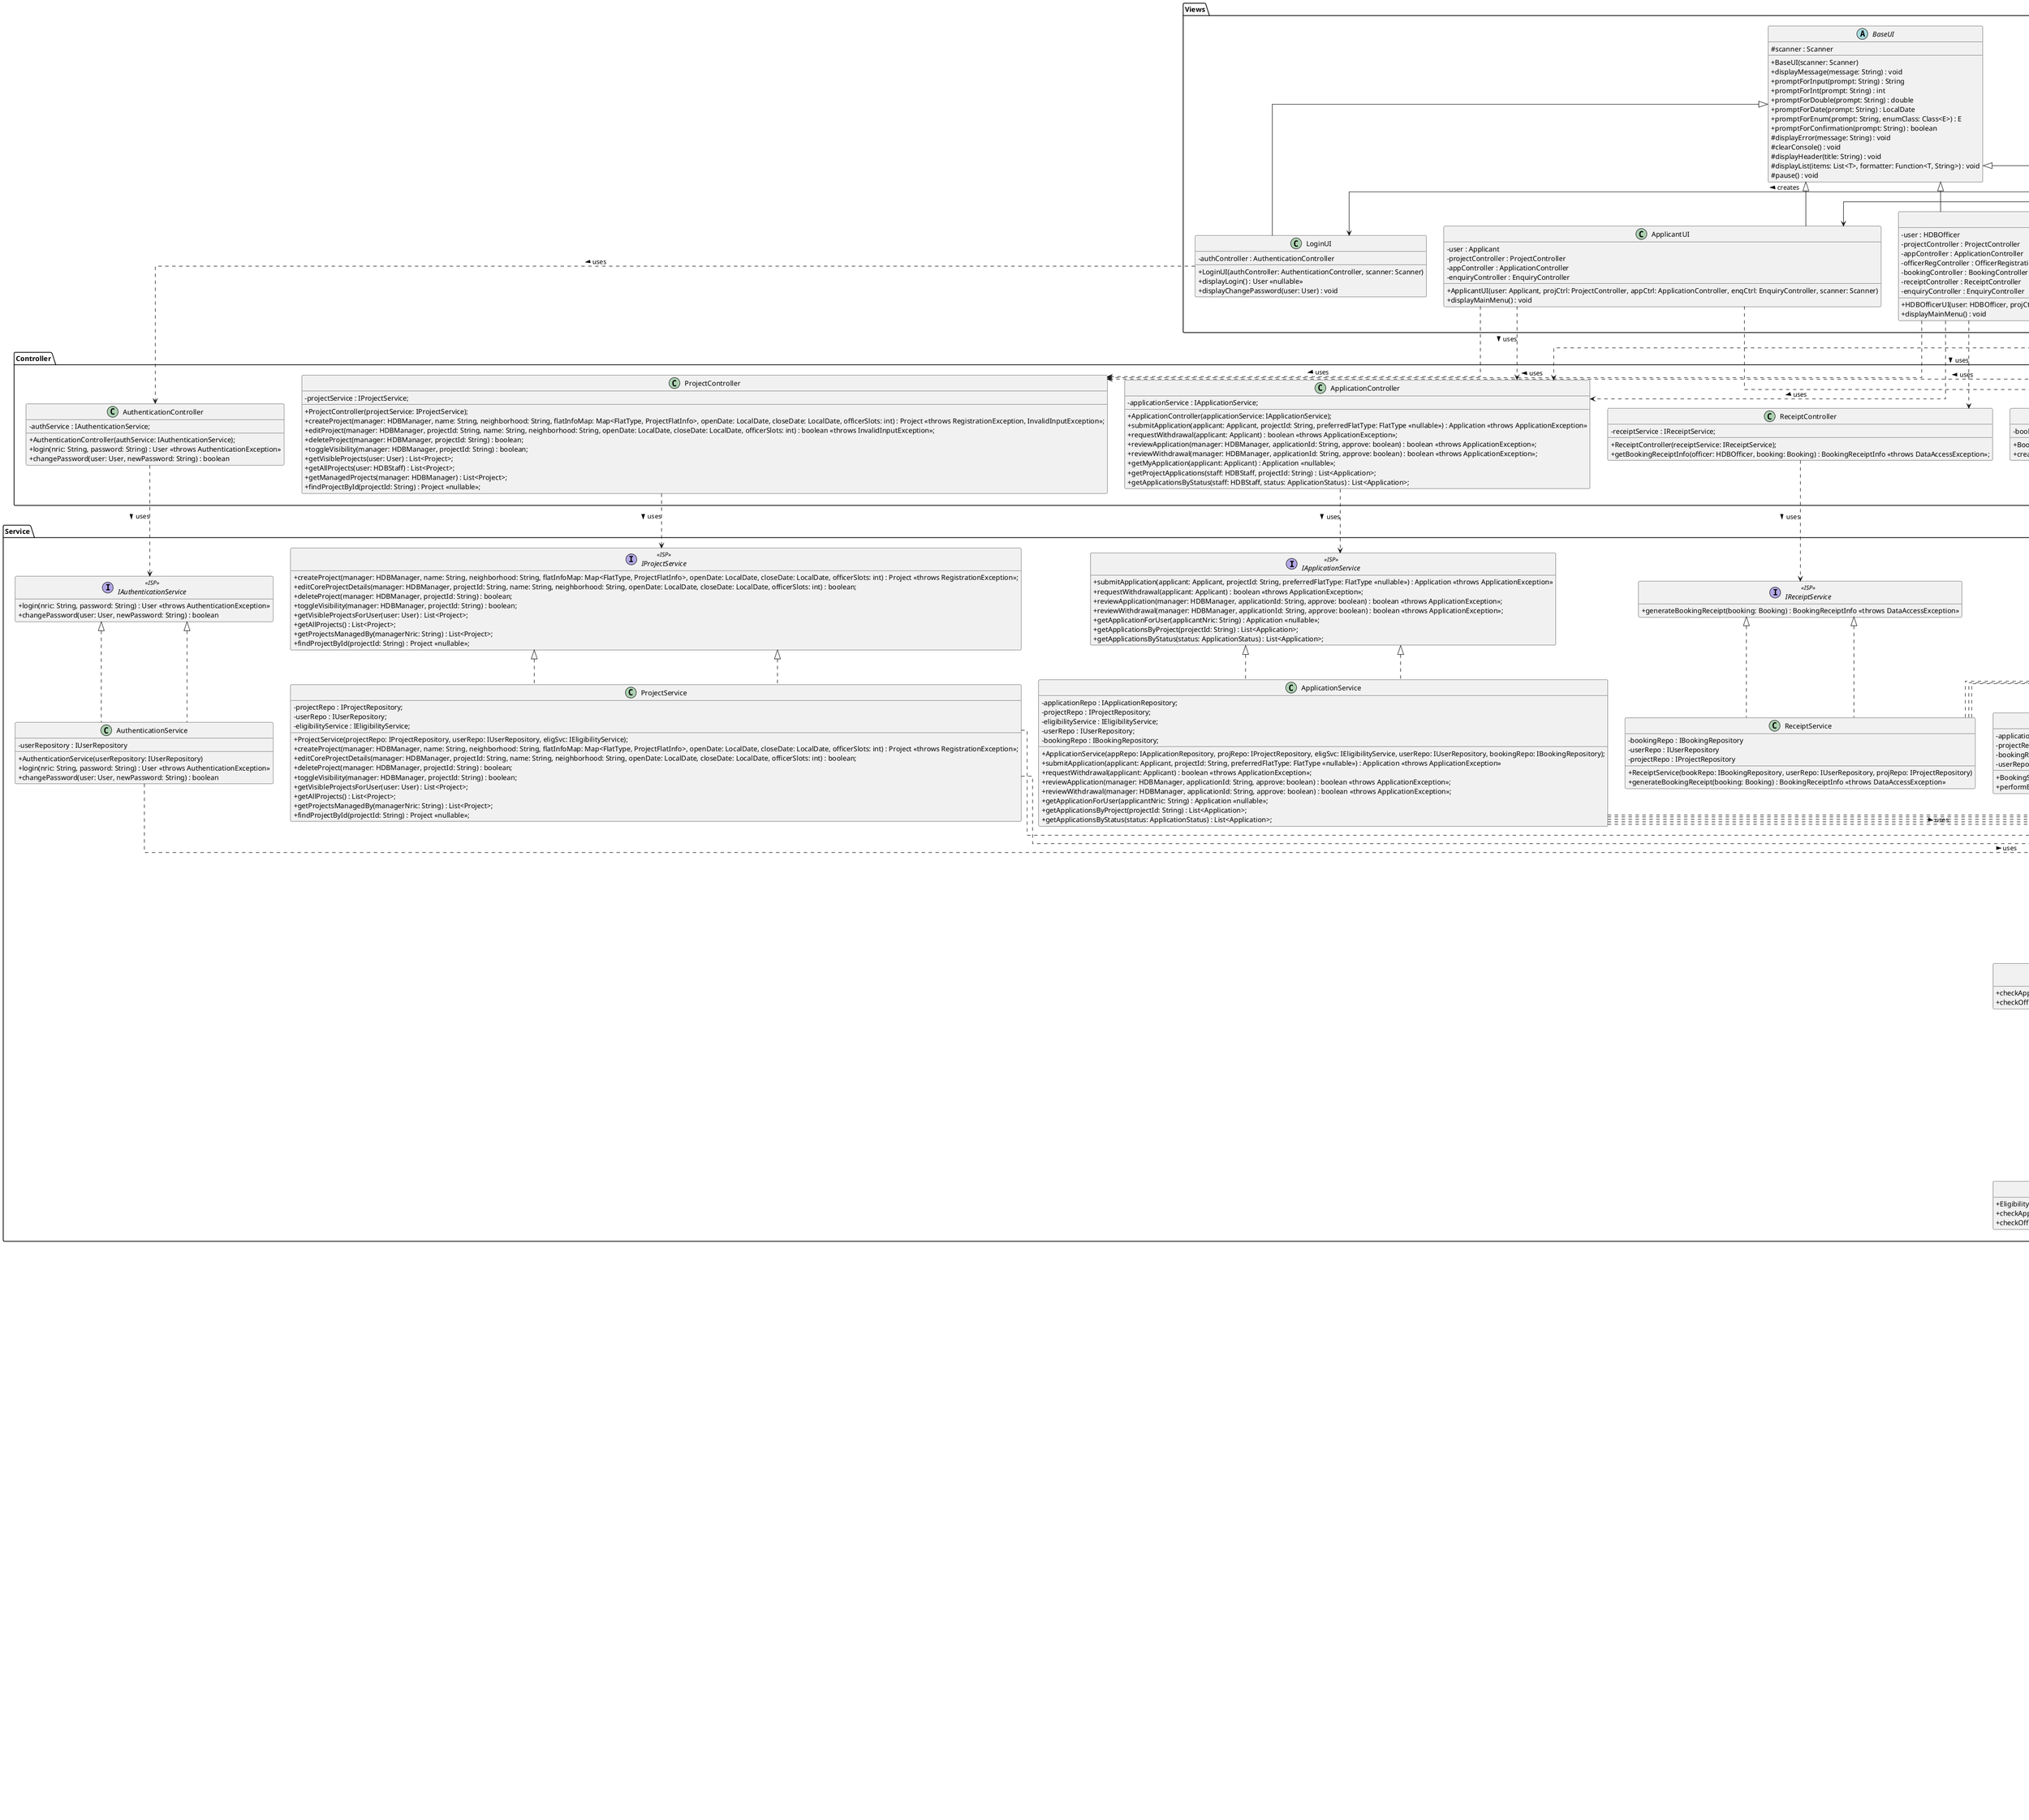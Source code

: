 @startuml

' --- Settings ---
skinparam classAttributeIconSize 0
hide empty members
skinparam packageStyle rect
skinparam linetype ortho

' --- Enums ---
enum ApplicationStatus {
    PENDING
    SUCCESSFUL
    UNSUCCESSFUL
    BOOKED
}
enum MaritalStatus {
    SINGLE
    MARRIED
}
enum OfficerRegStatus {
    PENDING
    APPROVED
    REJECTED
}
enum UserRole {
    APPLICANT
    HDB_OFFICER
    HDB_MANAGER
}
enum FlatType {
    TWO_ROOM
    THREE_ROOM
}

' --- Entity Layer ---
package Entity <<Folder>> {
    abstract class User {
        # nric : String
        # passwordHash : String
        # name: String
        # age : int
        # maritalStatus : MaritalStatus
        # role : UserRole <<get>>
        + {abstract} getRole() : UserRole
        + verifyPassword(password: String) : boolean
        + updatePasswordHash(newHash: String) : void
        + getNric() : String
        + getName() : String
        + getAge() : int
        + getMaritalStatus() : MaritalStatus
        + getPasswordHash() : String
    }

    class Applicant extends User {
        + Applicant(nric: String, hash: String, name: String, age: int, status: MaritalStatus)
        + getRole() : UserRole <<override>>
    }

    abstract class HDBStaff extends User {
         + HDBStaff(nric: String, hash: String, name: String, age: int, status: MaritalStatus)
    }

    class HDBOfficer extends HDBStaff {
        + HDBOfficer(nric: String, hash: String, name: String, age: int, status: MaritalStatus)
        + getRole() : UserRole <<override>>
    }

    class HDBManager extends HDBStaff {
        + HDBManager(nric: String, hash: String, name: String, age: int, status: MaritalStatus)
        + getRole() : UserRole <<override>>
    }

    class ProjectFlatInfo {
        + flatType : FlatType
        + totalUnits : int
        + remainingUnits : int
        + price : double
        + ProjectFlatInfo(flatType: FlatType, totalUnits: int, remainingUnits: int, price: double)
        + decreaseRemainingUnits() : boolean
        + increaseRemainingUnits() : void
        + getTypeName() : String ' Returns enum name or custom string
        + getTotalUnits() : int
        + getRemainingUnits() : int
        + getPrice() : double
    }

    class Project {
        + projectId : String
        + projectName : String
        + neighborhood : String
        + flatTypes : Map<FlatType, ProjectFlatInfo> <<get>>
        + openingDate : LocalDate
        + closingDate : LocalDate
        + managerNric : String
        + maxOfficerSlots : int
        + isVisible : boolean
        + approvedOfficerNrics : List<String> <<get>>
        + Project(id: String, name: String, neighborhood: String, flatTypes: Map<FlatType, ProjectFlatInfo>, openDate: LocalDate, closeDate: LocalDate, managerNric: String, maxOfficerSlots: int)
        + setVisibility(visible: boolean) : void
        + addApprovedOfficer(officerNric: String) : boolean
        + removeApprovedOfficer(officerNric: String) : boolean
        + getFlatInfo(flatType: FlatType) : ProjectFlatInfo <<nullable>>
        + getProjectId() : String
        + getProjectName() : String
        + getNeighborhood() : String
        + getOpeningDate() : LocalDate
        + getClosingDate() : LocalDate
        + getManagerNric() : String
        + getMaxOfficerSlots() : int
        + isVisible() : boolean
        + getApprovedOfficerNrics() : List<String>
    }

    class Application {
        + applicationId : String
        + applicantNric : String <<get>>
        + projectId : String <<get>>
        + submissionDate : LocalDate <<get>>
        + status : ApplicationStatus
        + requestedWithdrawalDate : LocalDate <<nullable>> ' Set by ApplicationService
        + preferredFlatType : FlatType <<nullable>> <<get>> <<set>>
        + Application(appId: String, applicantNric: String, projId: String, submissionDate: LocalDate)
        + setStatus(newStatus: ApplicationStatus) : void ' Called by ApplicationService
        + getApplicationId() : String
        + getStatus() : ApplicationStatus
    }

    class Booking {
        + bookingId : String
        + applicationId : String <<get>> <<Unique>>
        + applicantNric : String <<get>>
        + projectId : String <<get>>
        + bookedFlatType : FlatType <<get>>
        + bookingDate : LocalDate <<get>>
        + Booking(bookId: String, appId: String, applicantNric: String, projId: String, flatType: FlatType, bookingDate: LocalDate)
        + getBookingId() : String
        + getBookedFlatType() : FlatType
        + getBookingDate() : LocalDate
    }

    class BookingReceiptInfo {
        + applicantName : String
        + applicantNric : String
        + applicantAge : int
        + applicantMaritalStatus : MaritalStatus
        + bookedFlatType : FlatType
        + projectName : String
        + projectNeighborhood : String
        + bookingId : String
        + bookingDate : LocalDate
        ' + Add constructor and getters
    }

    class Enquiry {
        + enquiryId : String
        + userNric : String <<get>>
        + projectId : String <<nullable>>
        + content : String
        + reply : String <<nullable>>
        + isReplied : boolean
        + submissionDate : LocalDate <<get>>
        + replyDate : LocalDate <<nullable>>
        + Enquiry(enqId: String, userNric: String, projId: String, content: String, submissionDate: LocalDate)
        + addReply(replyContent: String, replyDate: LocalDate) : void
        + editContent(newContent: String) : void
        + getEnquiryId() : String
        + getProjectId() : String <<nullable>>
        + getContent() : String
        + getReply() : String <<nullable>>
        + isReplied() : boolean
        + getReplyDate() : LocalDate <<nullable>>
    }

     class OfficerRegistration {
        + registrationId : String
        + officerNric : String <<get>>
        + projectId : String <<get>>
        + requestDate : LocalDate <<get>>
        + status : OfficerRegStatus
        + OfficerRegistration(regId: String, officerNric: String, projId: String, requestDate: LocalDate)
        + setStatus(newStatus: OfficerRegStatus) : void ' Called by OfficerRegistrationService
        + getRegistrationId() : String
        + getStatus() : OfficerRegStatus
    }
}

' --- Exception Package ---
package Exception <<Folder>> {
    class ApplicationException extends Exception {
        + ApplicationException(message: String)
    }
    class AuthenticationException extends Exception {
        + AuthenticationException(message: String)
    }
    class BookingException extends Exception {
        + BookingException(message: String)
    }
    class DataAccessException extends RuntimeException {
        + DataAccessException(message: String, cause: Throwable)
    }
    class RegistrationException extends Exception {
        + RegistrationException(message: String)
    }
     class InvalidInputException extends Exception {
        + InvalidInputException(message: String)
    }
}

' --- Repository Package ---
package Repository <<Folder>> {
    interface IRepository<T, ID> <<DIP>> {
        + findById(id : ID) : T <<nullable>>
        + findAll() : Map<ID, T>
        + save(entity : T) : void
        + saveAll(entities: Map<ID, T>) : void
        + loadAll() : Map<ID, T> <<throws DataAccessException>>
        ' + deleteById(id: ID) : void ' Optional
    }

    interface IUserRepository extends IRepository<User, String> {
        ' Add any user-specific query methods here (if needed later)
    }

    interface IProjectRepository extends IRepository<Project, String> {
        ' Add any project-specific query methods here (if needed later)
    }

    interface IApplicationRepository extends IRepository<Application, String> {
        + findByApplicantNric(nric: String) : Application <<nullable>>
        + findByProjectId(projectId: String) : List<Application>
    }

    interface IBookingRepository extends IRepository<Booking, String> {
        + findByApplicantNric(nric: String) : Booking <<nullable>>
        + findByApplicationId(applicationId: String) : Booking <<nullable>>
    }

    interface IEnquiryRepository extends IRepository<Enquiry, String> {
        + findByUserNric(nric: String) : List<Enquiry>
        + findByProjectId(projectId: String) : List<Enquiry>
    }

    interface IOfficerRegistrationRepository extends IRepository<OfficerRegistration, String> {
        + findByOfficerNric(nric: String) : List<OfficerRegistration>
        + findByProjectId(projectId: String) : List<OfficerRegistration>
    }

    class UserRepository implements IUserRepository {
        - USER_FILE_PATH : String <<static>> final
        - users : Map<String, User>
        + UserRepository()
        + loadAll() : Map<String, User> <<throws DataAccessException>>
        + saveAll(users: Map<String, User>) : void
        + save(user: User) : void
        + findById(nric: String) : User <<nullable>>
        + findAll() : Map<String, User>
    }

    class ProjectRepository implements IProjectRepository {
        - PROJECT_FILE_PATH : String <<static>> final
        - FLAT_INFO_FILE_PATH : String <<static>> final
        - projects : Map<String, Project>
        + ProjectRepository()
        + loadAll() : Map<String, Project> <<throws DataAccessException>>
        + saveAll(projects: Map<String, Project>) : void
        + save(project: Project) : void
        + findById(projectId: String) : Project <<nullable>>
        + findAll() : Map<String, Project>
    }

    class ApplicationRepository implements IApplicationRepository {
        - APPLICATION_FILE_PATH : String <<static>> final
        - applications : Map<String, Application>
        + ApplicationRepository()
        + loadAll() : Map<String, Application> <<throws DataAccessException>>
        + saveAll(applications: Map<String, Application>) : void
        + save(application: Application) : void
        + findById(applicationId: String) : Application <<nullable>>
        + findAll() : Map<String, Application>
        + findByApplicantNric(nric: String) : Application <<nullable>>
        + findByProjectId(projectId: String) : List<Application>
    }

    class BookingRepository implements IBookingRepository {
        - BOOKING_FILE_PATH : String <<static>> final
        - bookings : Map<String, Booking>
        + BookingRepository()
        + loadAll() : Map<String, Booking> <<throws DataAccessException>>
        + saveAll(bookings: Map<String, Booking>) : void
        + save(booking: Booking) : void
        + findById(bookingId: String) : Booking <<nullable>>
        + findAll() : Map<String, Booking>
        + findByApplicantNric(nric: String) : Booking <<nullable>>
        + findByApplicationId(applicationId: String) : Booking <<nullable>>
    }

    class EnquiryRepository implements IEnquiryRepository {
        - ENQUIRY_FILE_PATH : String <<static>> final
        - enquiries : Map<String, Enquiry>
        + EnquiryRepository()
        + loadAll() : Map<String, Enquiry> <<throws DataAccessException>>
        + saveAll(enquiries: Map<String, Enquiry>) : void
        + save(enquiry: Enquiry) : void
        + findById(enquiryId: String) : Enquiry <<nullable>>
        + findAll() : Map<String, Enquiry>
        + findByUserNric(nric: String) : List<Enquiry>
        + findByProjectId(projectId: String) : List<Enquiry>
    }

    class OfficerRegistrationRepository implements IOfficerRegistrationRepository {
        - OFFICER_REGISTRATION_FILE_PATH : String <<static>> final
        - registrations : Map<String, OfficerRegistration>
        + OfficerRegistrationRepository()
        + loadAll() : Map<String, OfficerRegistration> <<throws DataAccessException>>
        + saveAll(registrations: Map<String, OfficerRegistration>) : void
        + save(registration: OfficerRegistration) : void
        + findById(registrationId: String) : OfficerRegistration <<nullable>>
        + findAll() : Map<String, OfficerRegistration>
        + findByOfficerNric(nric: String) : List<OfficerRegistration>
        + findByProjectId(projectId: String) : List<OfficerRegistration>
    }
}

' --- Utility Package ---
package Utility <<Folder>> {
    class FileUtils <<Utility>> {
        + {static} readCsvLines(filePath: String) : List<String[]> <<throws IOException>>
        + {static} writeCsvLines(filePath: String, data: List<String[]>, header: String[]) : void <<throws IOException>>
        + {static} parseLocalDate(dateString: String) : LocalDate <<nullable>>
        + {static} formatLocalDate(date: LocalDate) : String
        + {static} parseEnum(enumClass: Class<E>, value: String, defaultValue: E) : E
        + {static} joinList(list: List<String>, delimiter: String) : String
        + {static} splitString(str: String, delimiter: String) : List<String>
        + {static} parseIntOrDefault(value: String, defaultValue: Integer) : Integer
        + {static} parseDoubleOrDefault(value: String, defaultValue: Double) : Double
    }
    class InputUtil <<Utility>> {
        + {static} validateNRIC(nric: String) : boolean
        + {static} readPassword(scanner: Scanner) : String
        + {static} readDate(prompt: String, scanner: Scanner) : LocalDate
        + {static} readMandatoryString(prompt: String, scanner: Scanner) : String
        + {static} readInt(prompt: String, scanner: Scanner) : int
        + {static} readDouble(prompt: String, scanner: Scanner) : double
        + {static} readEnum(prompt: String, enumClass: Class<E>, scanner: Scanner) : E <<throws InvalidInputException>>
        ' Add other necessary static input methods
    }
    class PasswordUtil <<Utility>> {
        + {static} hashPassword(plainPassword: String) : String
        + {static} verifyPassword(plainPassword: String, storedHash: String) : boolean
    }
    class IdGenerator <<Utility>> {
        + {static} generateApplicationId() : String
        + {static} generateBookingId() : String
        + {static} generateEnquiryId() : String
        + {static} generateOfficerRegId() : String
        + {static} generateProjectId() : String
        + {static} generateProjectFlatInfoId() : String
    }
}

' --- Service Layer ---
package Service <<Folder>> {
    interface IAuthenticationService <<ISP>> {
        + login(nric: String, password: String) : User <<throws AuthenticationException>>
        + changePassword(user: User, newPassword: String) : boolean
    }
    class AuthenticationService implements IAuthenticationService {
        - userRepository : IUserRepository
        + AuthenticationService(userRepository: IUserRepository)
        + login(nric: String, password: String) : User <<throws AuthenticationException>>
        + changePassword(user: User, newPassword: String) : boolean
    }

    interface IBookingService <<ISP>> {
         + performBooking(officer: HDBOfficer, applicantNric: String, flatType: FlatType) : Booking <<throws BookingException>>
    }
    class BookingService implements IBookingService {
        - applicationRepo : IApplicationRepository
        - projectRepo : IProjectRepository
        - bookingRepo : IBookingRepository
        - userRepo : IUserRepository
        + BookingService(appRepo: IApplicationRepository, projRepo: IProjectRepository, bookingRepo: IBookingRepository, userRepo: IUserRepository)
        + performBooking(officer: HDBOfficer, applicantNric: String, flatType: FlatType) : Booking <<throws BookingException>>
    }

    interface IReceiptService <<ISP>> {
        + generateBookingReceipt(booking: Booking) : BookingReceiptInfo <<throws DataAccessException>>
    }
    class ReceiptService implements IReceiptService {
         - bookingRepo : IBookingRepository
         - userRepo : IUserRepository
         - projectRepo : IProjectRepository
        + ReceiptService(bookRepo: IBookingRepository, userRepo: IUserRepository, projRepo: IProjectRepository)
        + generateBookingReceipt(booking: Booking) : BookingReceiptInfo <<throws DataAccessException>>
    }

    interface IEligibilityService <<ISP>> {
         + checkApplicationEligibility(applicant: Applicant, project: Project) : boolean
         + checkOfficerRegistrationEligibility(officer: HDBOfficer, project: Project, allRegistrations: Collection<OfficerRegistration>, allApplications: Collection<Application>) : boolean
     }
     class EligibilityService implements IEligibilityService {
         + EligibilityService()
         + checkApplicationEligibility(applicant: Applicant, project: Project) : boolean
         + checkOfficerRegistrationEligibility(officer: HDBOfficer, project: Project, allRegistrations: Collection<OfficerRegistration>, allApplications: Collection<Application>) : boolean
     }

      interface IProjectService <<ISP>> {
        + createProject(manager: HDBManager, name: String, neighborhood: String, flatInfoMap: Map<FlatType, ProjectFlatInfo>, openDate: LocalDate, closeDate: LocalDate, officerSlots: int) : Project <<throws RegistrationException>>;
        + editCoreProjectDetails(manager: HDBManager, projectId: String, name: String, neighborhood: String, openDate: LocalDate, closeDate: LocalDate, officerSlots: int) : boolean;
        + deleteProject(manager: HDBManager, projectId: String) : boolean;
        + toggleVisibility(manager: HDBManager, projectId: String) : boolean;
        + getVisibleProjectsForUser(user: User) : List<Project>;
        + getAllProjects() : List<Project>;
        + getProjectsManagedBy(managerNric: String) : List<Project>;
        + findProjectById(projectId: String) : Project <<nullable>>;
    }

    class ProjectService implements IProjectService {
        - projectRepo : IProjectRepository;
        - userRepo : IUserRepository;
        - eligibilityService : IEligibilityService;
        + ProjectService(projectRepo: IProjectRepository, userRepo: IUserRepository, eligSvc: IEligibilityService);
        + createProject(manager: HDBManager, name: String, neighborhood: String, flatInfoMap: Map<FlatType, ProjectFlatInfo>, openDate: LocalDate, closeDate: LocalDate, officerSlots: int) : Project <<throws RegistrationException>>;
        + editCoreProjectDetails(manager: HDBManager, projectId: String, name: String, neighborhood: String, openDate: LocalDate, closeDate: LocalDate, officerSlots: int) : boolean;
        + deleteProject(manager: HDBManager, projectId: String) : boolean;
        + toggleVisibility(manager: HDBManager, projectId: String) : boolean;
        + getVisibleProjectsForUser(user: User) : List<Project>;
        + getAllProjects() : List<Project>;
        + getProjectsManagedBy(managerNric: String) : List<Project>;
        + findProjectById(projectId: String) : Project <<nullable>>;
    }

    interface IApplicationService <<ISP>> {
        + submitApplication(applicant: Applicant, projectId: String, preferredFlatType: FlatType <<nullable>>) : Application <<throws ApplicationException>>
        + requestWithdrawal(applicant: Applicant) : boolean <<throws ApplicationException>>;
        + reviewApplication(manager: HDBManager, applicationId: String, approve: boolean) : boolean <<throws ApplicationException>>;
        + reviewWithdrawal(manager: HDBManager, applicationId: String, approve: boolean) : boolean <<throws ApplicationException>>;
        + getApplicationForUser(applicantNric: String) : Application <<nullable>>;
        + getApplicationsByProject(projectId: String) : List<Application>;
        + getApplicationsByStatus(status: ApplicationStatus) : List<Application>;
    }
    class ApplicationService implements IApplicationService {
        - applicationRepo : IApplicationRepository;
        - projectRepo : IProjectRepository;
        - eligibilityService : IEligibilityService;
        - userRepo : IUserRepository;
        - bookingRepo : IBookingRepository;
        + ApplicationService(appRepo: IApplicationRepository, projRepo: IProjectRepository, eligSvc: IEligibilityService, userRepo: IUserRepository, bookingRepo: IBookingRepository);
        + submitApplication(applicant: Applicant, projectId: String, preferredFlatType: FlatType <<nullable>>) : Application <<throws ApplicationException>>
        + requestWithdrawal(applicant: Applicant) : boolean <<throws ApplicationException>>;
        + reviewApplication(manager: HDBManager, applicationId: String, approve: boolean) : boolean <<throws ApplicationException>>;
        + reviewWithdrawal(manager: HDBManager, applicationId: String, approve: boolean) : boolean <<throws ApplicationException>>;
        + getApplicationForUser(applicantNric: String) : Application <<nullable>>;
        + getApplicationsByProject(projectId: String) : List<Application>;
        + getApplicationsByStatus(status: ApplicationStatus) : List<Application>;
    }

    interface IOfficerRegistrationService <<ISP>> {
         + requestProjectRegistration(officer: HDBOfficer, projectId: String) : OfficerRegistration <<throws RegistrationException>>;
         + reviewRegistration(manager: HDBManager, registrationId: String, approve: boolean) : boolean <<throws RegistrationException>>;
         + getRegistrationStatus(officer: HDBOfficer, projectId: String) : OfficerRegStatus <<nullable>>;
         + getPendingRegistrations() : List<OfficerRegistration>;
         + getRegistrationsByProject(projectId: String) : List<OfficerRegistration>;
    }
    class OfficerRegistrationService implements IOfficerRegistrationService {
        - registrationRepo : IOfficerRegistrationRepository;
        - projectRepo : IProjectRepository;
        - applicationRepo : IApplicationRepository;
        - eligibilityService : IEligibilityService;
        + OfficerRegistrationService(regRepo: IOfficerRegistrationRepository, projRepo: IProjectRepository, appRepo: IApplicationRepository, eligSvc: IEligibilityService);
        + requestProjectRegistration(officer: HDBOfficer, projectId: String) : OfficerRegistration <<throws RegistrationException>>;
        + reviewRegistration(manager: HDBManager, registrationId: String, approve: boolean) : boolean <<throws RegistrationException>>;
        + getRegistrationStatus(officer: HDBOfficer, projectId: String) : OfficerRegStatus <<nullable>>;
        + getPendingRegistrations() : List<OfficerRegistration>;
        + getRegistrationsByProject(projectId: String) : List<OfficerRegistration>;
    }

    interface IEnquiryService <<ISP>> {
        + createEnquiry(user: User, projectId: String <<nullable>>, content: String) : Enquiry;
        + editEnquiry(enquiryId: String, newContent: String, user: User) : boolean;
        + deleteEnquiry(enquiryId: String, user: User) : boolean;
        + replyToEnquiry(enquiryId: String, replyContent: String, staff: HDBStaff) : boolean;
        + viewMyEnquiries(user: User) : List<Enquiry>;
        + viewAllEnquiries() : List<Enquiry>;
        + viewProjectEnquiries(projectId: String) : List<Enquiry>;
        + findEnquiryById(enquiryId: String) : Enquiry <<nullable>>;
    }
    class EnquiryService implements IEnquiryService {
        - enquiryRepo : IEnquiryRepository;
        + EnquiryService(enquiryRepo: IEnquiryRepository);
        + createEnquiry(user: User, projectId: String <<nullable>>, content: String) : Enquiry;
        + editEnquiry(enquiryId: String, newContent: String, user: User) : boolean;
        + deleteEnquiry(enquiryId: String, user: User) : boolean;
        + replyToEnquiry(enquiryId: String, replyContent: String, staff: HDBStaff) : boolean;
        + viewMyEnquiries(user: User) : List<Enquiry>;
        + viewAllEnquiries() : List<Enquiry>;
        + viewProjectEnquiries(projectId: String) : List<Enquiry>;
        + findEnquiryById(enquiryId: String) : Enquiry <<nullable>>;
    }

     interface IReportService <<ISP>> {
        + generateBookingReport(filters: Map<String, String>) : String;
     }
     class ReportService implements IReportService {
         - applicationRepo : IApplicationRepository;
         - bookingRepo : IBookingRepository;
         - projectRepo : IProjectRepository;
         - userRepo : IUserRepository;
         + ReportService(appRepo: IApplicationRepository, bookRepo: IBookingRepository, projRepo: IProjectRepository, userRepo: IUserRepository);
         + generateBookingReport(filters: Map<String, String>) : String;
     }
}

' --- Controller Layer ---
package Controller <<Folder>> {
    class ControllerContainer {
       + authController : AuthenticationController
       + projectController : ProjectController
       + appController : ApplicationController
       + officerRegController : OfficerRegistrationController
       + bookingController : BookingController
       + receiptController : ReceiptController
       + enquiryController : EnquiryController
       + reportController : ReportController
       + ControllerContainer(auth: AuthenticationController, proj: ProjectController, app: ApplicationController, reg: OfficerRegistrationController, book: BookingController, receipt: ReceiptController, enq: EnquiryController, report: ReportController)
    }

    class AuthenticationController {
        - authService : IAuthenticationService;
        + AuthenticationController(authService: IAuthenticationService);
        + login(nric: String, password: String) : User <<throws AuthenticationException>>
        + changePassword(user: User, newPassword: String) : boolean
    }

    class ProjectController {
        - projectService : IProjectService;
        + ProjectController(projectService: IProjectService);
        + createProject(manager: HDBManager, name: String, neighborhood: String, flatInfoMap: Map<FlatType, ProjectFlatInfo>, openDate: LocalDate, closeDate: LocalDate, officerSlots: int) : Project <<throws RegistrationException, InvalidInputException>>;
        + editProject(manager: HDBManager, projectId: String, name: String, neighborhood: String, openDate: LocalDate, closeDate: LocalDate, officerSlots: int) : boolean <<throws InvalidInputException>>;
        + deleteProject(manager: HDBManager, projectId: String) : boolean;
        + toggleVisibility(manager: HDBManager, projectId: String) : boolean;
        + getVisibleProjects(user: User) : List<Project>;
        + getAllProjects(user: HDBStaff) : List<Project>;
        + getManagedProjects(manager: HDBManager) : List<Project>;
        + findProjectById(projectId: String) : Project <<nullable>>;
    }

    class ApplicationController {
        - applicationService : IApplicationService;
        + ApplicationController(applicationService: IApplicationService);
        + submitApplication(applicant: Applicant, projectId: String, preferredFlatType: FlatType <<nullable>>) : Application <<throws ApplicationException>>
        + requestWithdrawal(applicant: Applicant) : boolean <<throws ApplicationException>>;
        + reviewApplication(manager: HDBManager, applicationId: String, approve: boolean) : boolean <<throws ApplicationException>>;
        + reviewWithdrawal(manager: HDBManager, applicationId: String, approve: boolean) : boolean <<throws ApplicationException>>;
        + getMyApplication(applicant: Applicant) : Application <<nullable>>;
        + getProjectApplications(staff: HDBStaff, projectId: String) : List<Application>;
        + getApplicationsByStatus(staff: HDBStaff, status: ApplicationStatus) : List<Application>;
    }

    class OfficerRegistrationController {
        - registrationService : IOfficerRegistrationService;
        + OfficerRegistrationController(regService: IOfficerRegistrationService);
        + requestRegistration(officer: HDBOfficer, projectId: String) : OfficerRegistration <<throws RegistrationException>>;
        + reviewRegistration(manager: HDBManager, registrationId: String, approve: boolean) : boolean <<throws RegistrationException>>;
        + getMyRegistrationStatus(officer: HDBOfficer, projectId: String) : OfficerRegStatus <<nullable>>;
        + getPendingRegistrations(manager: HDBManager) : List<OfficerRegistration>;
        + getProjectRegistrations(staff: HDBStaff, projectId: String) : List<OfficerRegistration>;
    }

    class BookingController {
         - bookingService : IBookingService;
         + BookingController(bookingService: IBookingService);
         + createBooking(officer: HDBOfficer, applicantNric: String, flatType: FlatType) : Booking <<throws BookingException, InvalidInputException>>;
    }

    class ReceiptController {
        - receiptService : IReceiptService;
        + ReceiptController(receiptService: IReceiptService);
        + getBookingReceiptInfo(officer: HDBOfficer, booking: Booking) : BookingReceiptInfo <<throws DataAccessException>>;
    }

     class EnquiryController {
        - enquiryService : IEnquiryService;
        + EnquiryController(enquiryService: IEnquiryService);
        + createEnquiry(user: User, projectId: String <<nullable>>, content: String) : Enquiry <<throws InvalidInputException>>;
        + editMyEnquiry(user: User, enquiryId: String, newContent: String) : boolean <<throws InvalidInputException>>;
        + deleteMyEnquiry(user: User, enquiryId: String) : boolean;
        + replyToEnquiry(staff: HDBStaff, enquiryId: String, replyContent: String) : boolean <<throws InvalidInputException>>;
        + viewMyEnquiries(user: User) : List<Enquiry>;
        + viewAllEnquiries(staff: HDBStaff) : List<Enquiry>;
        + viewProjectEnquiries(staff: HDBStaff, projectId: String) : List<Enquiry>;
     }

     class ReportController {
         - reportService : IReportService;
         + ReportController(reportService: IReportService);
         + generateBookingReport(manager: HDBManager, filters: Map<String, String>) : String;
     }
}

' --- Views Layer ---
package Views <<Folder>> {
    class MainApp {
        - controllerContainer : ControllerContainer
        - currentUser : User <<nullable>>
        + MainApp(controllers: ControllerContainer)
        + {static} main(args : String[]) : void
        + run() : void
        - showLoginMenu() : void
        - routeToRoleUI(user: User) : void
    }

    abstract class BaseUI {
        # scanner : Scanner
        + BaseUI(scanner: Scanner)
        + displayMessage(message: String) : void
        + promptForInput(prompt: String) : String
        + promptForInt(prompt: String) : int
        + promptForDouble(prompt: String) : double
        + promptForDate(prompt: String) : LocalDate
        + promptForEnum(prompt: String, enumClass: Class<E>) : E
        + promptForConfirmation(prompt: String) : boolean
        # displayError(message: String) : void
        # clearConsole() : void
        # displayHeader(title: String) : void
        # displayList(items: List<T>, formatter: Function<T, String>) : void
        # pause() : void
    }

    class LoginUI extends BaseUI {
        - authController : AuthenticationController
        + LoginUI(authController: AuthenticationController, scanner: Scanner)
        + displayLogin() : User <<nullable>>
        + displayChangePassword(user: User) : void
    }

    class ApplicantUI extends BaseUI {
        - user : Applicant
        - projectController : ProjectController
        - appController : ApplicationController
        - enquiryController : EnquiryController
        + ApplicantUI(user: Applicant, projCtrl: ProjectController, appCtrl: ApplicationController, enqCtrl: EnquiryController, scanner: Scanner)
        + displayMainMenu() : void
        ' - Methods for View Projects, Submit App, View App Status, Withdraw App, View/Submit/Edit/Delete Enquiries
    }

     class HDBOfficerUI extends BaseUI {
        - user : HDBOfficer
        - projectController : ProjectController
        - appController : ApplicationController
        - officerRegController : OfficerRegistrationController
        - bookingController : BookingController
        - receiptController : ReceiptController
        - enquiryController : EnquiryController
        + HDBOfficerUI(user: HDBOfficer, projCtrl: ProjectController, appCtrl: ApplicationController, offRegCtrl: OfficerRegistrationController, bookCtrl: BookingController, receiptCtrl: ReceiptController, enqCtrl: EnquiryController, scanner: Scanner)
        + displayMainMenu() : void
        ' - Methods for View Projects, Request Reg, View Reg Status, View App Details, Perform Booking, Generate Receipt, View/Reply Enquiries
     }

     class HDBManagerUI extends BaseUI {
        - user : HDBManager
        - projectController : ProjectController
        - appController : ApplicationController
        - officerRegController : OfficerRegistrationController
        - enquiryController : EnquiryController
        - reportController : ReportController
        + HDBManagerUI(user: HDBManager, projCtrl: ProjectController, appCtrl: ApplicationController, offRegCtrl: OfficerRegistrationController, enqCtrl: EnquiryController, reportCtrl: ReportController, scanner: Scanner)
        + displayMainMenu() : void
        ' - Methods for CRUD Projects, Toggle Visibility, Review Apps, Review Withdrawals, Review Regs, View/Reply Enquiries, Generate Reports
     }
}

' --- Relationships ---

' Layer Dependencies (Conceptual)
Views ..> Controller : uses >
Controller ..> Service : uses >
Service ..> Repository : uses > ' (Interface Dependency)
Service ..> Entity : uses >
Controller ..> Entity : uses >
Views ..> Entity : uses >
Repository ..> Entity : uses >

' Composition / Aggregation (Entity Relationships)
Project "1" *-- "1..*" ProjectFlatInfo : contains >
Project "1" o-- "*" Application : has >
Project "1" o-- "*" Booking : results in >
Project "1" o-- "*" Enquiry : related to >
Project "1" o-- "*" OfficerRegistration : requests for >
Project "1" -- "1" User : managed by (via managerNric) >
Project "1" -- "0..*" User : approved officers (via officerNric list) >

Application "1" -- "1" User : submitted by (via applicantNric) >
Application "1" -- "1" Project : for >
Booking "1" -- "1" Application : fulfills >
Booking "1" -- "1" Project : for >
Booking "1" -- "1" User : by (via applicantNric) >
Enquiry "1" -- "1" User : submitted by (via userNric) >
OfficerRegistration "1" -- "1" User : requested by (via officerNric) >
OfficerRegistration "1" -- "1" Project : for >

' Interface Implementation
IUserRepository <|.. UserRepository
IProjectRepository <|.. ProjectRepository
IApplicationRepository <|.. ApplicationRepository
IBookingRepository <|.. BookingRepository
IEnquiryRepository <|.. EnquiryRepository
IOfficerRegistrationRepository <|.. OfficerRegistrationRepository

IAuthenticationService <|.. AuthenticationService
IBookingService <|.. BookingService
IReceiptService <|.. ReceiptService
IEligibilityService <|.. EligibilityService
IProjectService <|.. ProjectService
IApplicationService <|.. ApplicationService
IOfficerRegistrationService <|.. OfficerRegistrationService
IEnquiryService <|.. EnquiryService
IReportService <|.. ReportService

' Key Service Dependencies (Illustrative)
AuthenticationService ..> IUserRepository : uses >
ProjectService ..> IProjectRepository : uses >
ProjectService ..> IUserRepository : uses >
ApplicationService ..> IApplicationRepository : uses >
ApplicationService ..> IProjectRepository : uses >
ApplicationService ..> IUserRepository : uses >
ApplicationService ..> IBookingRepository : uses >
ApplicationService ..> IEligibilityService : uses >
BookingService ..> IApplicationRepository : uses >
BookingService ..> IProjectRepository : uses >
BookingService ..> IBookingRepository : uses >
BookingService ..> IUserRepository : uses >
ReceiptService ..> IBookingRepository : uses >
ReceiptService ..> IUserRepository : uses >
ReceiptService ..> IProjectRepository : uses >
OfficerRegistrationService ..> IOfficerRegistrationRepository : uses >
OfficerRegistrationService ..> IProjectRepository : uses >
OfficerRegistrationService ..> IApplicationRepository : uses >
OfficerRegistrationService ..> IEligibilityService : uses >
EnquiryService ..> IEnquiryRepository : uses >
ReportService ..> IApplicationRepository : uses >
ReportService ..> IBookingRepository : uses >
ReportService ..> IProjectRepository : uses >
ReportService ..> IUserRepository : uses >

' Controller Dependencies
AuthenticationController ..> IAuthenticationService : uses >
ProjectController ..> IProjectService : uses >
ApplicationController ..> IApplicationService : uses >
OfficerRegistrationController ..> IOfficerRegistrationService : uses >
BookingController ..> IBookingService : uses >
ReceiptController ..> IReceiptService : uses >
EnquiryController ..> IEnquiryService : uses >
ReportController ..> IReportService : uses >

' UI Dependencies
MainApp --> ControllerContainer : aggregates >
MainApp --> LoginUI : creates >
MainApp --> ApplicantUI : creates >
MainApp --> HDBOfficerUI : creates >
MainApp --> HDBManagerUI : creates >

LoginUI ..> AuthenticationController : uses >
ApplicantUI ..> ProjectController : uses >
ApplicantUI ..> ApplicationController : uses >
ApplicantUI ..> EnquiryController : uses >
HDBOfficerUI ..> ProjectController : uses >
HDBOfficerUI ..> ApplicationController : uses >
HDBOfficerUI ..> OfficerRegistrationController : uses >
HDBOfficerUI ..> BookingController : uses >
HDBOfficerUI ..> ReceiptController : uses >
HDBOfficerUI ..> EnquiryController : uses >
HDBManagerUI ..> ProjectController : uses >
HDBManagerUI ..> ApplicationController : uses >
HDBManagerUI ..> OfficerRegistrationController : uses >
HDBManagerUI ..> EnquiryController : uses >
HDBManagerUI ..> ReportController : uses >

' Utility Dependencies
Views .> InputUtil : uses >
Views .> FileUtils : uses >
Repository ..> FileUtils : uses >
Service ..> PasswordUtil : uses >
Service ..> IdGenerator : uses >
Service ..> FileUtils : uses >

@enduml